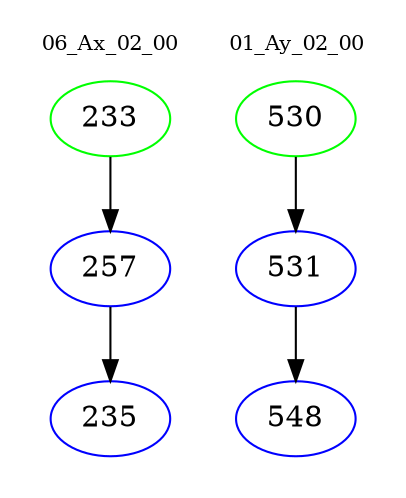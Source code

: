 digraph{
subgraph cluster_0 {
color = white
label = "06_Ax_02_00";
fontsize=10;
T0_233 [label="233", color="green"]
T0_233 -> T0_257 [color="black"]
T0_257 [label="257", color="blue"]
T0_257 -> T0_235 [color="black"]
T0_235 [label="235", color="blue"]
}
subgraph cluster_1 {
color = white
label = "01_Ay_02_00";
fontsize=10;
T1_530 [label="530", color="green"]
T1_530 -> T1_531 [color="black"]
T1_531 [label="531", color="blue"]
T1_531 -> T1_548 [color="black"]
T1_548 [label="548", color="blue"]
}
}
